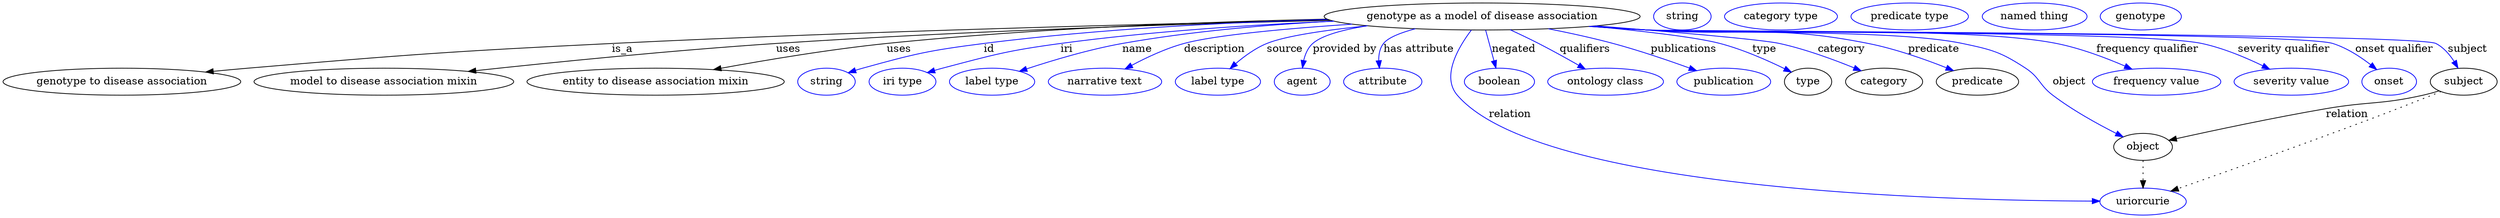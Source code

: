 digraph {
	graph [bb="0,0,2706.3,283"];
	node [label="\N"];
	"genotype as a model of disease association"	[height=0.5,
		label="genotype as a model of disease association",
		pos="1579.5,265",
		width=4.5315];
	"genotype to disease association"	[height=0.5,
		pos="121.54,178",
		width=3.3761];
	"genotype as a model of disease association" -> "genotype to disease association"	[label=is_a,
		lp="652.54,221.5",
		pos="e,207.8,190.75 1421.8,260.39 1235.3,255.6 915.62,245.73 641.54,229 468.35,218.43 425.06,214.5 252.54,196 241.34,194.8 229.62,193.43 \
217.98,192.01"];
	"model to disease association mixin"	[height=0.5,
		pos="396.54,178",
		width=3.7552];
	"genotype as a model of disease association" -> "model to disease association mixin"	[label=uses,
		lp="829.54,221.5",
		pos="e,486.28,191.56 1422.4,260.1 1268.2,255.49 1026.4,246.18 817.54,229 707.29,219.93 581.38,204.28 496.2,192.9"];
	"entity to disease association mixin"	[height=0.5,
		pos="682.54,178",
		width=3.683];
	"genotype as a model of disease association" -> "entity to disease association mixin"	[label=uses,
		lp="948.54,221.5",
		pos="e,745.29,193.9 1419.4,261.5 1289,257.97 1100.3,249.47 936.54,229 874.87,221.29 805.71,207.32 755.15,196.1"];
	id	[color=blue,
		height=0.5,
		label=string,
		pos="863.54,178",
		width=0.84854];
	"genotype as a model of disease association" -> id	[color=blue,
		label=id,
		lp="1045,221.5",
		pos="e,886.98,189.72 1420.4,260.92 1312.5,257.07 1166.8,248.41 1039.5,229 978.05,219.62 962.58,215.56 903.54,196 901.16,195.21 898.72,\
194.34 896.28,193.42",
		style=solid];
	iri	[color=blue,
		height=0.5,
		label="iri type",
		pos="948.54,178",
		width=1.011];
	"genotype as a model of disease association" -> iri	[color=blue,
		label=iri,
		lp="1130,221.5",
		pos="e,976.6,189.89 1426,258.87 1337.1,254.24 1223.5,245.5 1123.5,229 1065.1,219.37 1051,213.61 994.54,196 991.8,195.14 988.98,194.22 \
986.15,193.26",
		style=solid];
	name	[color=blue,
		height=0.5,
		label="label type",
		pos="1048.5,178",
		width=1.2638];
	"genotype as a model of disease association" -> name	[color=blue,
		label=name,
		lp="1208,221.5",
		pos="e,1078.3,191.72 1426.1,258.74 1354.6,254.1 1268.5,245.37 1192.5,229 1156.2,221.17 1116.4,206.89 1087.9,195.58",
		style=solid];
	description	[color=blue,
		height=0.5,
		label="narrative text",
		pos="1169.5,178",
		width=1.6068];
	"genotype as a model of disease association" -> description	[color=blue,
		label=description,
		lp="1292,221.5",
		pos="e,1192.2,194.6 1425,259.06 1372.3,254.22 1313.5,245.28 1261.5,229 1240.1,222.29 1218,210.42 1200.8,199.93",
		style=solid];
	source	[color=blue,
		height=0.5,
		label="label type",
		pos="1290.5,178",
		width=1.2638];
	"genotype as a model of disease association" -> source	[color=blue,
		label=source,
		lp="1366.5,221.5",
		pos="e,1304.6,195.22 1440,255.68 1408.9,250.36 1376.8,242 1348.5,229 1334.9,222.72 1322,212.22 1311.8,202.46",
		style=solid];
	"provided by"	[color=blue,
		height=0.5,
		label=agent,
		pos="1383.5,178",
		width=0.83048];
	"genotype as a model of disease association" -> "provided by"	[color=blue,
		label="provided by",
		lp="1430.5,221.5",
		pos="e,1383.9,196.19 1466.5,251.99 1436.2,246.68 1408.7,239.24 1397.5,229 1391.1,223.1 1387.6,214.52 1385.6,206.13",
		style=solid];
	"has attribute"	[color=blue,
		height=0.5,
		label=attribute,
		pos="1471.5,178",
		width=1.1193];
	"genotype as a model of disease association" -> "has attribute"	[color=blue,
		label="has attribute",
		lp="1506,221.5",
		pos="e,1467.2,196.35 1497.6,249.4 1487.8,244.42 1479.1,237.8 1472.5,229 1467.8,222.6 1466.3,214.36 1466.4,206.42",
		style=solid];
	relation	[color=blue,
		height=0.5,
		label=uriorcurie,
		pos="2230.5,18",
		width=1.2638];
	"genotype as a model of disease association" -> relation	[color=blue,
		label=relation,
		lp="1622.5,134.5",
		pos="e,2185.4,21.342 1568.5,246.87 1555.5,224.44 1538.2,185.02 1558.5,160 1636.4,64.091 2028.7,31.056 2175.2,21.956",
		style=solid];
	negated	[color=blue,
		height=0.5,
		label=boolean,
		pos="1605.5,178",
		width=1.0652];
	"genotype as a model of disease association" -> negated	[color=blue,
		label=negated,
		lp="1616,221.5",
		pos="e,1600.4,195.89 1584.8,246.8 1588.4,234.97 1593.3,219.03 1597.4,205.58",
		style=solid];
	qualifiers	[color=blue,
		height=0.5,
		label="ontology class",
		pos="1723.5,178",
		width=1.7151];
	"genotype as a model of disease association" -> qualifiers	[color=blue,
		label=qualifiers,
		lp="1692,221.5",
		pos="e,1698.5,194.54 1609.6,247.29 1619.8,241.56 1631.2,235.07 1641.5,229 1657.5,219.63 1675,208.99 1689.8,199.94",
		style=solid];
	publications	[color=blue,
		height=0.5,
		label=publication,
		pos="1853.5,178",
		width=1.3902];
	"genotype as a model of disease association" -> publications	[color=blue,
		label=publications,
		lp="1796,221.5",
		pos="e,1822.2,192.11 1649,248.65 1672.2,243.05 1698.1,236.28 1721.5,229 1752.6,219.34 1786.8,206.28 1812.7,195.93",
		style=solid];
	type	[height=0.5,
		pos="1948.5,178",
		width=0.75];
	"genotype as a model of disease association" -> type	[color=blue,
		label=type,
		lp="1888.5,221.5",
		pos="e,1928,190.09 1704.2,253.34 1745.8,248.06 1792.1,240.3 1833.5,229 1863.7,220.78 1896.2,206.06 1918.9,194.72",
		style=solid];
	category	[height=0.5,
		pos="2034.5,178",
		width=1.1374];
	"genotype as a model of disease association" -> category	[color=blue,
		label=category,
		lp="1976,221.5",
		pos="e,2007.8,191.65 1695.2,252.25 1784.4,243.09 1894.2,231.5 1904.5,229 1937.3,221.09 1972.8,207 1998.5,195.78",
		style=solid];
	predicate	[height=0.5,
		pos="2136.5,178",
		width=1.1916];
	"genotype as a model of disease association" -> predicate	[color=blue,
		label=predicate,
		lp="2077.5,221.5",
		pos="e,2109.2,191.93 1694.7,252.18 1713.7,250.36 1733.2,248.57 1751.5,247 1863.4,237.48 1893.8,253.01 2003.5,229 2037.2,221.63 2073.8,\
207.39 2100,195.99",
		style=solid];
	object	[height=0.5,
		pos="2230.5,91",
		width=0.9027];
	"genotype as a model of disease association" -> object	[color=blue,
		label=object,
		lp="2229.5,178",
		pos="e,2227.9,109.03 1692.8,252.03 1712.4,250.18 1732.5,248.42 1751.5,247 1909.1,235.23 1952.3,262.96 2106.5,229 2144.9,220.56 2160.7,\
223.76 2188.5,196 2209.6,175 2220.5,142.07 2225.8,118.91",
		style=solid];
	"frequency qualifier"	[color=blue,
		height=0.5,
		label="frequency value",
		pos="2335.5,178",
		width=1.8776];
	"genotype as a model of disease association" -> "frequency qualifier"	[color=blue,
		label="frequency qualifier",
		lp="2324,221.5",
		pos="e,2309.6,194.86 1691.9,251.9 1711.7,250.05 1732.2,248.32 1751.5,247 1857.6,239.77 2126.3,254.18 2229.5,229 2254.6,222.9 2280.8,210.6 \
2300.9,199.73",
		style=solid];
	"severity qualifier"	[color=blue,
		height=0.5,
		label="severity value",
		pos="2480.5,178",
		width=1.661];
	"genotype as a model of disease association" -> "severity qualifier"	[color=blue,
		label="severity qualifier",
		lp="2466.5,221.5",
		pos="e,2456.4,194.69 1690.9,251.84 1711.1,249.97 1731.9,248.25 1751.5,247 1821.2,242.56 2311.8,245.88 2379.5,229 2403.5,223.02 2428.4,\
210.77 2447.5,199.89",
		style=solid];
	"onset qualifier"	[color=blue,
		height=0.5,
		label=onset,
		pos="2587.5,178",
		width=0.81243];
	"genotype as a model of disease association" -> "onset qualifier"	[color=blue,
		label="onset qualifier",
		lp="2584.5,221.5",
		pos="e,2572.4,193.74 1690.9,251.76 1711.1,249.9 1731.9,248.2 1751.5,247 1836.4,241.81 2435.8,255.63 2516.5,229 2534.3,223.15 2551.5,211.26 \
2564.5,200.54",
		style=solid];
	subject	[height=0.5,
		pos="2670.5,178",
		width=0.99297];
	"genotype as a model of disease association" -> subject	[color=blue,
		label=subject,
		lp="2665,221.5",
		pos="e,2661.3,195.79 1690.5,251.75 1710.8,249.88 1731.8,248.18 1751.5,247 1800.1,244.1 2583.5,249.76 2627.5,229 2638.9,223.64 2648.4,\
213.67 2655.6,204.04",
		style=solid];
	association_type	[color=blue,
		height=0.5,
		label=string,
		pos="1791.5,265",
		width=0.84854];
	association_category	[color=blue,
		height=0.5,
		label="category type",
		pos="1898.5,265",
		width=1.6249];
	"genotype to disease association_predicate"	[color=blue,
		height=0.5,
		label="predicate type",
		pos="2035.5,265",
		width=1.679];
	object -> relation	[pos="e,2230.5,36.029 2230.5,72.813 2230.5,64.789 2230.5,55.047 2230.5,46.069",
		style=dotted];
	"genotype to disease association_object"	[color=blue,
		height=0.5,
		label="named thing",
		pos="2169.5,265",
		width=1.5346];
	subject -> relation	[pos="e,2266.4,29.14 2646,164.63 2624.4,153.95 2591.8,138.48 2562.5,127 2462.1,87.584 2340.9,50.773 2276.3,31.997",
		style=dotted];
	subject -> object	[label=relation,
		lp="2537.5,134.5",
		pos="e,2261.1,97.229 2643.7,165.9 2637.8,163.73 2631.5,161.62 2625.5,160 2621.2,158.83 2371.1,116.03 2271.2,98.943"];
	"genotype as a model of disease association_subject"	[color=blue,
		height=0.5,
		label=genotype,
		pos="2285.5,265",
		width=1.1916];
}
